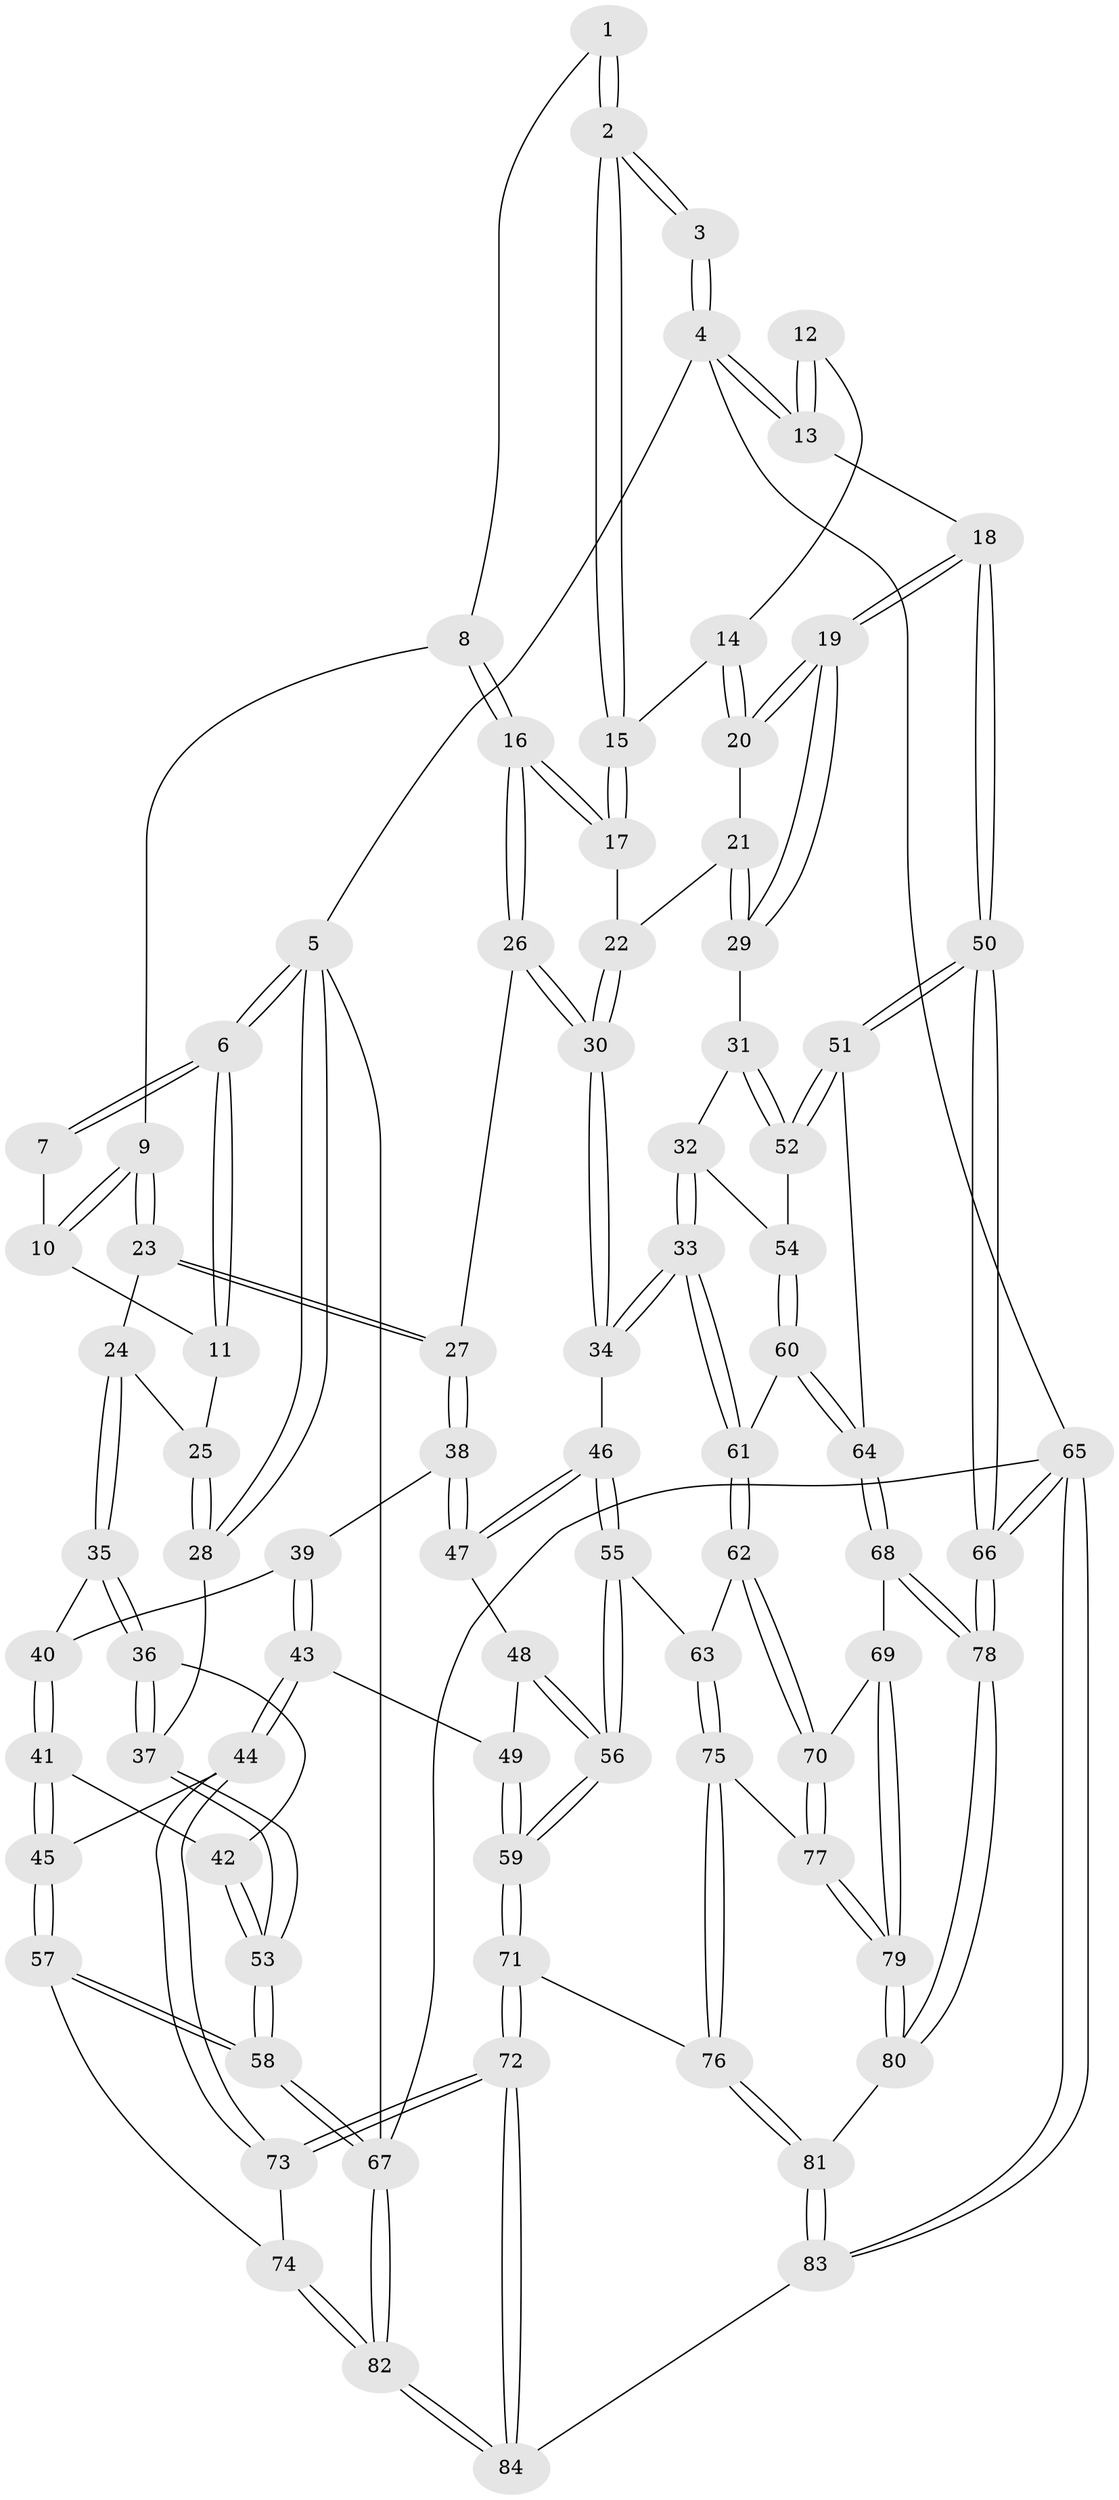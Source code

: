 // coarse degree distribution, {5: 0.34615384615384615, 4: 0.34615384615384615, 3: 0.2692307692307692, 2: 0.038461538461538464}
// Generated by graph-tools (version 1.1) at 2025/38/03/04/25 23:38:26]
// undirected, 84 vertices, 207 edges
graph export_dot {
  node [color=gray90,style=filled];
  1 [pos="+0.3820782370441448+0"];
  2 [pos="+0.66507350332221+0"];
  3 [pos="+0.8091292044915845+0"];
  4 [pos="+1+0"];
  5 [pos="+0+0"];
  6 [pos="+0+0"];
  7 [pos="+0.330413398341725+0"];
  8 [pos="+0.406400930405174+0.10439447974826299"];
  9 [pos="+0.2825250597289119+0.15529998348509497"];
  10 [pos="+0.29833966107916454+0"];
  11 [pos="+0.1230271989332501+0.14552011285209246"];
  12 [pos="+0.9829416098012533+0.06434594832342048"];
  13 [pos="+1+0.062738936630004"];
  14 [pos="+0.8713936235557231+0.10401770926614269"];
  15 [pos="+0.679941746293311+0"];
  16 [pos="+0.5290157195706557+0.2552010656985589"];
  17 [pos="+0.6203277656265002+0.17476807302256792"];
  18 [pos="+1+0.3372930823677693"];
  19 [pos="+1+0.33748450241489275"];
  20 [pos="+0.8977190015081629+0.16936606928884163"];
  21 [pos="+0.8037460143744984+0.29584015230950883"];
  22 [pos="+0.776328050379144+0.29541682936377595"];
  23 [pos="+0.25266261005858803+0.24642206502820807"];
  24 [pos="+0.18643602557813152+0.2616611818626936"];
  25 [pos="+0.1480713544396982+0.21255789722485152"];
  26 [pos="+0.5211054427538389+0.2663032758300015"];
  27 [pos="+0.45830957603423084+0.3209743224900976"];
  28 [pos="+0+0.16943463853753826"];
  29 [pos="+0.9639051927812072+0.39845746797192355"];
  30 [pos="+0.7217091051818886+0.45018096708176997"];
  31 [pos="+0.9483176210447517+0.41572382331949415"];
  32 [pos="+0.8846152143524166+0.4676419282931429"];
  33 [pos="+0.8144633027655761+0.514102538129901"];
  34 [pos="+0.7252626387556934+0.48281424048891686"];
  35 [pos="+0.18619063077298423+0.26206401422367714"];
  36 [pos="+0.06694703601213166+0.3396710972933153"];
  37 [pos="+0+0.42760967570527075"];
  38 [pos="+0.45765482041900296+0.34102377751980584"];
  39 [pos="+0.2612136881451263+0.444843896888504"];
  40 [pos="+0.19557795545987444+0.3275904425032581"];
  41 [pos="+0.16430312294680413+0.5055745951673326"];
  42 [pos="+0.1350943340252671+0.4935750756120188"];
  43 [pos="+0.2639691557537517+0.5659440067713033"];
  44 [pos="+0.2525202379522334+0.5774503610350695"];
  45 [pos="+0.21656086224226673+0.5811246513662749"];
  46 [pos="+0.6711816544309794+0.5175187814479768"];
  47 [pos="+0.46066553582631664+0.3816315243529453"];
  48 [pos="+0.4477979952983152+0.42912608056877627"];
  49 [pos="+0.3927662878758756+0.5037618990559617"];
  50 [pos="+1+0.6113975346004275"];
  51 [pos="+0.9687311326477649+0.5990803356264751"];
  52 [pos="+0.9578745940937575+0.5890343398128883"];
  53 [pos="+0+0.4911230734752416"];
  54 [pos="+0.9373238540928873+0.5847058681657633"];
  55 [pos="+0.6288846796477112+0.6062151839115987"];
  56 [pos="+0.5693934919168611+0.6222115768204096"];
  57 [pos="+0.07098550039857587+0.7101557010384013"];
  58 [pos="+0+0.8103191371179226"];
  59 [pos="+0.47958260468331393+0.7107350105663841"];
  60 [pos="+0.8430303118000039+0.5968965281816705"];
  61 [pos="+0.829503870275298+0.5872060928312534"];
  62 [pos="+0.7594482667587921+0.6719387932587509"];
  63 [pos="+0.6435284949736689+0.6213107886322529"];
  64 [pos="+0.9089954864959572+0.684589172026498"];
  65 [pos="+1+1"];
  66 [pos="+1+0.8940883109873264"];
  67 [pos="+0+1"];
  68 [pos="+0.9146030834417624+0.7094972477841597"];
  69 [pos="+0.857354361213425+0.7440249324245958"];
  70 [pos="+0.7598427524653439+0.6738371560160274"];
  71 [pos="+0.44768321983830434+0.7811152394107124"];
  72 [pos="+0.42874976758036126+0.7937689299889422"];
  73 [pos="+0.4086366301815513+0.7877282639922787"];
  74 [pos="+0.31477401438220554+0.8072545119729987"];
  75 [pos="+0.6644574428649416+0.7772249990621098"];
  76 [pos="+0.614718909893699+0.8144165172259157"];
  77 [pos="+0.7226030859284707+0.769923659749509"];
  78 [pos="+1+0.8726718103565146"];
  79 [pos="+0.8134796038109429+0.8444108260464768"];
  80 [pos="+0.8164229892904613+0.8578303580611826"];
  81 [pos="+0.7333141878997061+1"];
  82 [pos="+0+1"];
  83 [pos="+0.7259909943439344+1"];
  84 [pos="+0.44800359290779745+1"];
  1 -- 2;
  1 -- 2;
  1 -- 8;
  2 -- 3;
  2 -- 3;
  2 -- 15;
  2 -- 15;
  3 -- 4;
  3 -- 4;
  4 -- 5;
  4 -- 13;
  4 -- 13;
  4 -- 65;
  5 -- 6;
  5 -- 6;
  5 -- 28;
  5 -- 28;
  5 -- 67;
  6 -- 7;
  6 -- 7;
  6 -- 11;
  6 -- 11;
  7 -- 10;
  8 -- 9;
  8 -- 16;
  8 -- 16;
  9 -- 10;
  9 -- 10;
  9 -- 23;
  9 -- 23;
  10 -- 11;
  11 -- 25;
  12 -- 13;
  12 -- 13;
  12 -- 14;
  13 -- 18;
  14 -- 15;
  14 -- 20;
  14 -- 20;
  15 -- 17;
  15 -- 17;
  16 -- 17;
  16 -- 17;
  16 -- 26;
  16 -- 26;
  17 -- 22;
  18 -- 19;
  18 -- 19;
  18 -- 50;
  18 -- 50;
  19 -- 20;
  19 -- 20;
  19 -- 29;
  19 -- 29;
  20 -- 21;
  21 -- 22;
  21 -- 29;
  21 -- 29;
  22 -- 30;
  22 -- 30;
  23 -- 24;
  23 -- 27;
  23 -- 27;
  24 -- 25;
  24 -- 35;
  24 -- 35;
  25 -- 28;
  25 -- 28;
  26 -- 27;
  26 -- 30;
  26 -- 30;
  27 -- 38;
  27 -- 38;
  28 -- 37;
  29 -- 31;
  30 -- 34;
  30 -- 34;
  31 -- 32;
  31 -- 52;
  31 -- 52;
  32 -- 33;
  32 -- 33;
  32 -- 54;
  33 -- 34;
  33 -- 34;
  33 -- 61;
  33 -- 61;
  34 -- 46;
  35 -- 36;
  35 -- 36;
  35 -- 40;
  36 -- 37;
  36 -- 37;
  36 -- 42;
  37 -- 53;
  37 -- 53;
  38 -- 39;
  38 -- 47;
  38 -- 47;
  39 -- 40;
  39 -- 43;
  39 -- 43;
  40 -- 41;
  40 -- 41;
  41 -- 42;
  41 -- 45;
  41 -- 45;
  42 -- 53;
  42 -- 53;
  43 -- 44;
  43 -- 44;
  43 -- 49;
  44 -- 45;
  44 -- 73;
  44 -- 73;
  45 -- 57;
  45 -- 57;
  46 -- 47;
  46 -- 47;
  46 -- 55;
  46 -- 55;
  47 -- 48;
  48 -- 49;
  48 -- 56;
  48 -- 56;
  49 -- 59;
  49 -- 59;
  50 -- 51;
  50 -- 51;
  50 -- 66;
  50 -- 66;
  51 -- 52;
  51 -- 52;
  51 -- 64;
  52 -- 54;
  53 -- 58;
  53 -- 58;
  54 -- 60;
  54 -- 60;
  55 -- 56;
  55 -- 56;
  55 -- 63;
  56 -- 59;
  56 -- 59;
  57 -- 58;
  57 -- 58;
  57 -- 74;
  58 -- 67;
  58 -- 67;
  59 -- 71;
  59 -- 71;
  60 -- 61;
  60 -- 64;
  60 -- 64;
  61 -- 62;
  61 -- 62;
  62 -- 63;
  62 -- 70;
  62 -- 70;
  63 -- 75;
  63 -- 75;
  64 -- 68;
  64 -- 68;
  65 -- 66;
  65 -- 66;
  65 -- 83;
  65 -- 83;
  65 -- 67;
  66 -- 78;
  66 -- 78;
  67 -- 82;
  67 -- 82;
  68 -- 69;
  68 -- 78;
  68 -- 78;
  69 -- 70;
  69 -- 79;
  69 -- 79;
  70 -- 77;
  70 -- 77;
  71 -- 72;
  71 -- 72;
  71 -- 76;
  72 -- 73;
  72 -- 73;
  72 -- 84;
  72 -- 84;
  73 -- 74;
  74 -- 82;
  74 -- 82;
  75 -- 76;
  75 -- 76;
  75 -- 77;
  76 -- 81;
  76 -- 81;
  77 -- 79;
  77 -- 79;
  78 -- 80;
  78 -- 80;
  79 -- 80;
  79 -- 80;
  80 -- 81;
  81 -- 83;
  81 -- 83;
  82 -- 84;
  82 -- 84;
  83 -- 84;
}
